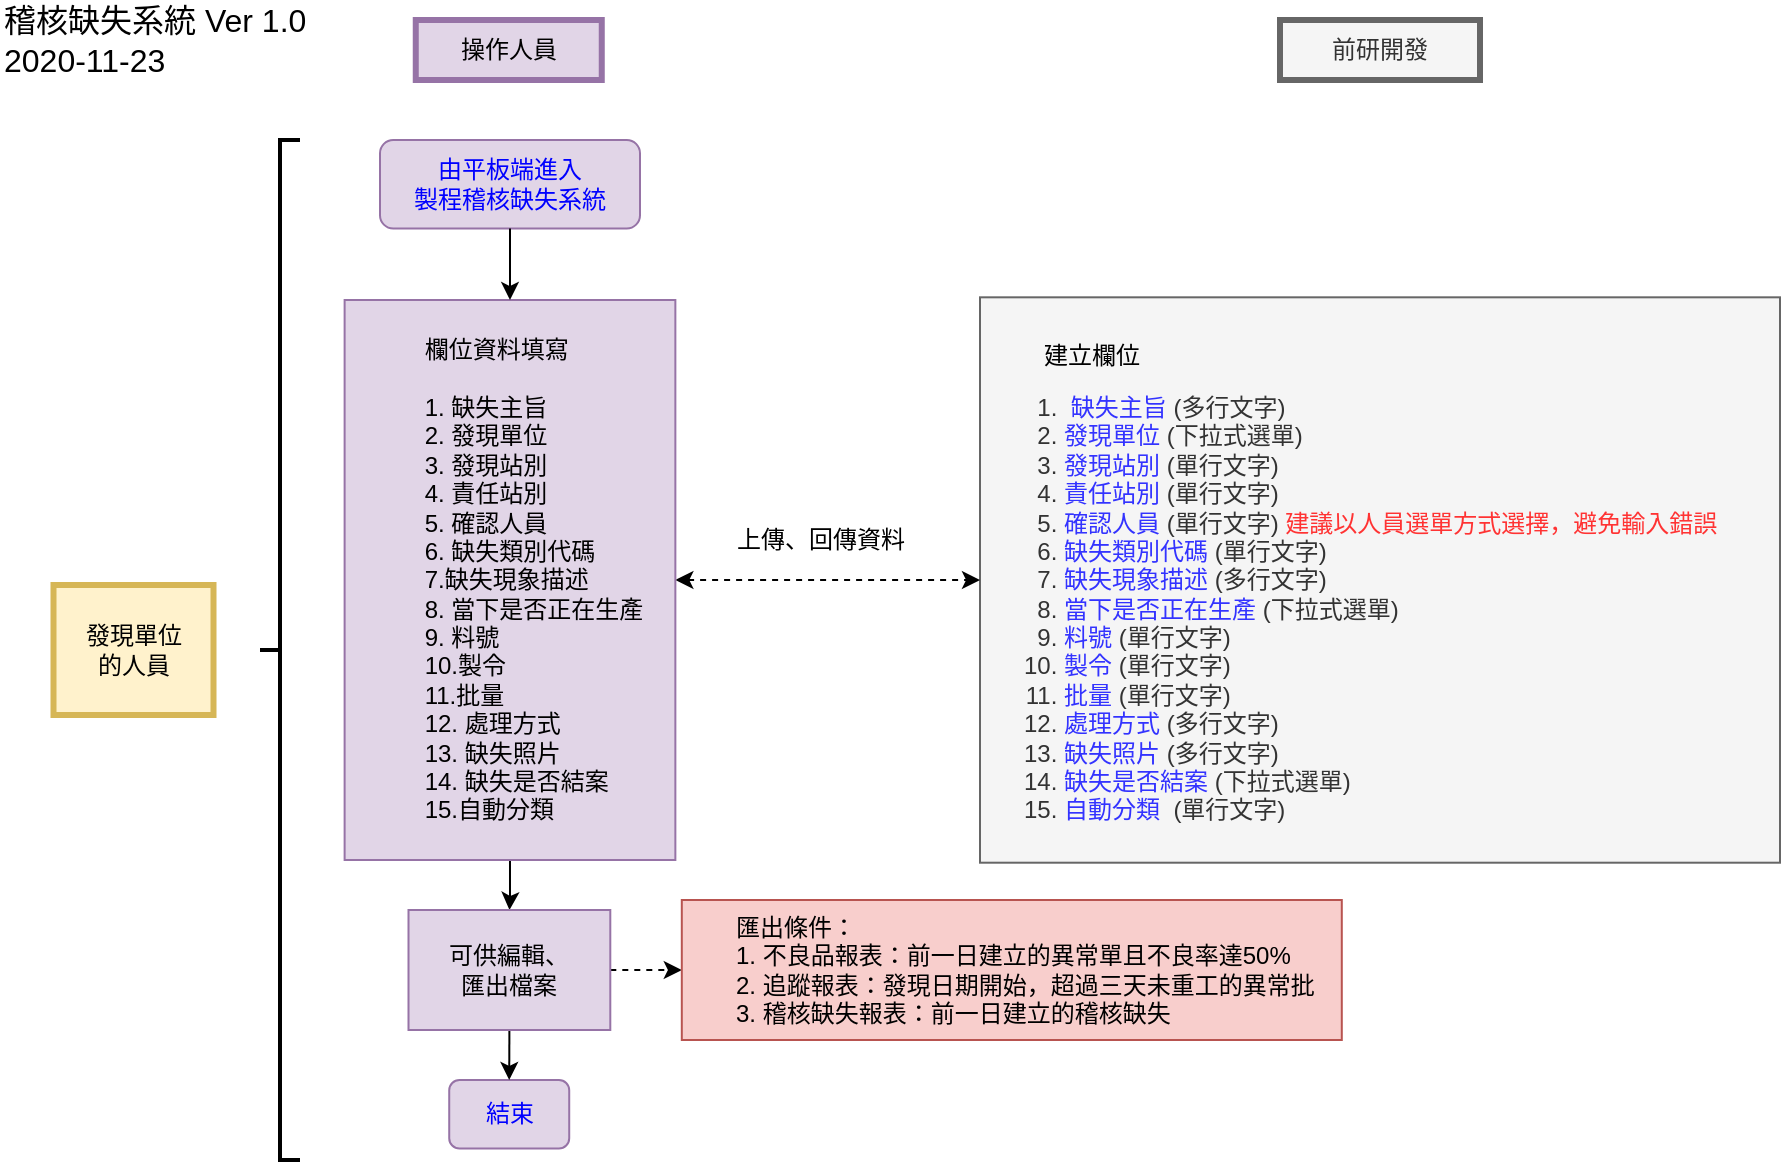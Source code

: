 <mxfile version="13.10.1" type="github">
  <diagram id="i-t6SUX_k5mnQpyT5lP1" name="Page-1">
    <mxGraphModel dx="2828" dy="1410" grid="1" gridSize="10" guides="1" tooltips="1" connect="1" arrows="1" fold="1" page="1" pageScale="1" pageWidth="827" pageHeight="1169" math="0" shadow="0">
      <root>
        <mxCell id="0" />
        <mxCell id="1" parent="0" />
        <mxCell id="q7pfzRahwFJ0-le26uqx-1" value="前研開發" style="text;html=1;strokeColor=#666666;fillColor=#f5f5f5;align=center;verticalAlign=middle;whiteSpace=wrap;rounded=0;strokeWidth=3;fontColor=#333333;" parent="1" vertex="1">
          <mxGeometry x="680" y="50.0" width="100" height="30" as="geometry" />
        </mxCell>
        <mxCell id="q7pfzRahwFJ0-le26uqx-2" value="&lt;span lang=&quot;EN-US&quot; style=&quot;font-size: 16px&quot;&gt;&lt;span class=&quot;926482506-07022020&quot; style=&quot;font-size: 16px&quot;&gt;稽核缺失系統&amp;nbsp;&lt;/span&gt;&lt;/span&gt;Ver 1.0&lt;br style=&quot;font-size: 16px&quot;&gt;2020-11-23" style="text;html=1;align=left;verticalAlign=middle;resizable=0;points=[];autosize=1;fontSize=16;" parent="1" vertex="1">
          <mxGeometry x="40" y="40" width="170" height="40" as="geometry" />
        </mxCell>
        <mxCell id="q7pfzRahwFJ0-le26uqx-3" value="操作人員" style="rounded=0;whiteSpace=wrap;html=1;align=center;labelBorderColor=none;fillColor=#e1d5e7;strokeColor=#9673a6;strokeWidth=3;" parent="1" vertex="1">
          <mxGeometry x="247.88" y="50.0" width="93" height="30" as="geometry" />
        </mxCell>
        <mxCell id="q7pfzRahwFJ0-le26uqx-4" value="上傳、回傳資料" style="text;html=1;align=center;verticalAlign=middle;resizable=0;points=[];autosize=1;fontColor=#000000;" parent="1" vertex="1">
          <mxGeometry x="400" y="300" width="100" height="20" as="geometry" />
        </mxCell>
        <mxCell id="q7pfzRahwFJ0-le26uqx-5" value="發現單位&lt;br&gt;的人員" style="text;html=1;strokeColor=#d6b656;fillColor=#fff2cc;align=center;verticalAlign=middle;whiteSpace=wrap;rounded=0;strokeWidth=3;" parent="1" vertex="1">
          <mxGeometry x="66.75" y="332.5" width="80" height="65" as="geometry" />
        </mxCell>
        <mxCell id="q7pfzRahwFJ0-le26uqx-8" value="&lt;font color=&quot;#0000ff&quot;&gt;由平板端進入&lt;br&gt;製程稽核缺失系統&lt;/font&gt;" style="rounded=1;whiteSpace=wrap;html=1;strokeColor=#9673a6;strokeWidth=1;align=center;fillColor=#e1d5e7;" parent="1" vertex="1">
          <mxGeometry x="230" y="110" width="130" height="44.26" as="geometry" />
        </mxCell>
        <mxCell id="q7pfzRahwFJ0-le26uqx-10" value="&lt;div&gt;&lt;span style=&quot;color: rgb(0 , 0 , 0)&quot;&gt;&amp;nbsp; &amp;nbsp; &amp;nbsp; &amp;nbsp;&amp;nbsp;&lt;/span&gt;&lt;/div&gt;&lt;div&gt;&lt;span style=&quot;color: rgb(0 , 0 , 0)&quot;&gt;&amp;nbsp; &amp;nbsp; &amp;nbsp; &amp;nbsp; &amp;nbsp;建立欄位&lt;/span&gt;&lt;font color=&quot;#3333ff&quot;&gt;&lt;br&gt;&lt;/font&gt;&lt;/div&gt;&lt;ol&gt;&lt;li&gt;&lt;div&gt;&lt;span style=&quot;color: rgb(0 , 0 , 0)&quot;&gt;&amp;nbsp;&lt;/span&gt;&lt;font color=&quot;#3333ff&quot;&gt;缺失主旨&lt;/font&gt;&lt;font color=&quot;#000000&quot;&gt;&amp;nbsp;&lt;/font&gt;&lt;span style=&quot;color: rgb(51 , 51 , 51)&quot;&gt;(多行文字)&lt;/span&gt;&lt;/div&gt;&lt;/li&gt;&lt;li&gt;&lt;div&gt;&lt;font color=&quot;#3333ff&quot;&gt;發現單位&amp;nbsp;&lt;/font&gt;&lt;span&gt;(下拉式選單)&amp;nbsp;&lt;/span&gt;&lt;/div&gt;&lt;/li&gt;&lt;li&gt;&lt;div&gt;&lt;font color=&quot;#3333ff&quot;&gt;發現站別&amp;nbsp;&lt;/font&gt;&lt;span&gt;(單行文字)&amp;nbsp;&lt;/span&gt;&lt;/div&gt;&lt;/li&gt;&lt;li&gt;&lt;div&gt;&lt;font color=&quot;#3333ff&quot;&gt;責任站別&amp;nbsp;&lt;/font&gt;&lt;span&gt;(單行文字)&amp;nbsp;&lt;/span&gt;&lt;br&gt;&lt;/div&gt;&lt;/li&gt;&lt;li&gt;&lt;div&gt;&lt;font color=&quot;#3333ff&quot;&gt;確認人員&amp;nbsp;&lt;/font&gt;&lt;span&gt;(單行文字)&amp;nbsp;&lt;/span&gt;&lt;span&gt;&lt;font color=&quot;#ff3333&quot;&gt;建議以人員選單方式選擇，避免輸入錯誤&lt;/font&gt;&lt;/span&gt;&lt;/div&gt;&lt;/li&gt;&lt;li&gt;&lt;div&gt;&lt;font color=&quot;#3333ff&quot;&gt;缺失類別代碼&amp;nbsp;&lt;/font&gt;&lt;span&gt;(單行文字)&amp;nbsp;&lt;/span&gt;&lt;/div&gt;&lt;/li&gt;&lt;li&gt;&lt;div&gt;&lt;font color=&quot;#3333ff&quot;&gt;缺失現象描述&amp;nbsp;&lt;/font&gt;&lt;span&gt;(多行文字)&lt;/span&gt;&lt;/div&gt;&lt;/li&gt;&lt;li&gt;&lt;div&gt;&lt;font color=&quot;#3333ff&quot;&gt;當下是否正在生產&amp;nbsp;&lt;/font&gt;&lt;span&gt;(下拉式選單)&amp;nbsp;&lt;/span&gt;&lt;/div&gt;&lt;/li&gt;&lt;li&gt;&lt;div&gt;&lt;font color=&quot;#3333ff&quot;&gt;料號&amp;nbsp;&lt;/font&gt;&lt;span&gt;(單行文字)&amp;nbsp;&lt;/span&gt;&lt;br&gt;&lt;/div&gt;&lt;/li&gt;&lt;li&gt;&lt;div&gt;&lt;font color=&quot;#3333ff&quot;&gt;製令&amp;nbsp;&lt;/font&gt;&lt;span&gt;(單行文字)&amp;nbsp;&lt;/span&gt;&lt;br&gt;&lt;/div&gt;&lt;/li&gt;&lt;li&gt;&lt;div&gt;&lt;font color=&quot;#3333ff&quot;&gt;批量&amp;nbsp;&lt;/font&gt;&lt;span&gt;(單行文字)&amp;nbsp;&lt;/span&gt;&lt;br&gt;&lt;/div&gt;&lt;/li&gt;&lt;li&gt;&lt;div&gt;&lt;font color=&quot;#3333ff&quot;&gt;處理方式&amp;nbsp;&lt;/font&gt;&lt;span&gt;(多行文字)&lt;/span&gt;&lt;br&gt;&lt;/div&gt;&lt;/li&gt;&lt;li&gt;&lt;div&gt;&lt;font color=&quot;#3333ff&quot;&gt;缺失照片&amp;nbsp;&lt;/font&gt;&lt;span&gt;(多行文字)&lt;/span&gt;&lt;/div&gt;&lt;/li&gt;&lt;li&gt;&lt;div&gt;&lt;font color=&quot;#3333ff&quot;&gt;缺失是否結案&amp;nbsp;&lt;/font&gt;&lt;span&gt;(下拉式選單)&lt;/span&gt;&lt;br&gt;&lt;/div&gt;&lt;/li&gt;&lt;li&gt;&lt;div&gt;&lt;font color=&quot;#3333ff&quot;&gt;自動分類&amp;nbsp;&lt;/font&gt;&lt;font color=&quot;#3333ff&quot;&gt;&amp;nbsp;&lt;/font&gt;&lt;span&gt;(單行文字)&amp;nbsp;&lt;/span&gt;&lt;br&gt;&lt;/div&gt;&lt;/li&gt;&lt;/ol&gt;" style="rounded=0;whiteSpace=wrap;html=1;strokeColor=#666666;strokeWidth=1;fontSize=12;align=left;fillColor=#f5f5f5;fontColor=#333333;" parent="1" vertex="1">
          <mxGeometry x="530" y="188.66" width="400" height="282.69" as="geometry" />
        </mxCell>
        <mxCell id="q7pfzRahwFJ0-le26uqx-51" style="edgeStyle=orthogonalEdgeStyle;rounded=0;orthogonalLoop=1;jettySize=auto;html=1;exitX=0.5;exitY=1;exitDx=0;exitDy=0;" parent="1" source="q7pfzRahwFJ0-le26uqx-14" target="q7pfzRahwFJ0-le26uqx-50" edge="1">
          <mxGeometry relative="1" as="geometry" />
        </mxCell>
        <mxCell id="kSdmrQnlJpH2w1d-svJI-1" style="edgeStyle=orthogonalEdgeStyle;rounded=0;orthogonalLoop=1;jettySize=auto;html=1;exitX=1;exitY=0.5;exitDx=0;exitDy=0;entryX=0;entryY=0.5;entryDx=0;entryDy=0;dashed=1;startArrow=classic;startFill=1;" edge="1" parent="1" source="q7pfzRahwFJ0-le26uqx-14" target="q7pfzRahwFJ0-le26uqx-10">
          <mxGeometry relative="1" as="geometry" />
        </mxCell>
        <mxCell id="q7pfzRahwFJ0-le26uqx-14" value="&lt;blockquote style=&quot;margin: 0 0 0 40px ; border: none ; padding: 0px&quot;&gt;&lt;div style=&quot;text-align: left&quot;&gt;&lt;span&gt;欄位資料填寫&lt;/span&gt;&lt;/div&gt;&lt;div style=&quot;text-align: left&quot;&gt;&lt;span&gt;&lt;br&gt;&lt;/span&gt;&lt;/div&gt;&lt;div style=&quot;text-align: left&quot;&gt;&lt;span&gt;1. 缺失主旨&lt;/span&gt;&lt;/div&gt;&lt;div style=&quot;text-align: left&quot;&gt;&lt;span&gt;2. 發現單位&lt;/span&gt;&lt;/div&gt;&lt;div style=&quot;text-align: left&quot;&gt;&lt;span&gt;3. 發現站別&lt;/span&gt;&lt;/div&gt;&lt;div style=&quot;text-align: left&quot;&gt;&lt;span&gt;4. 責任站別&lt;/span&gt;&lt;/div&gt;&lt;div style=&quot;text-align: left&quot;&gt;&lt;span&gt;5. 確認人員&lt;/span&gt;&lt;/div&gt;&lt;div style=&quot;text-align: left&quot;&gt;&lt;span&gt;6. 缺失類別代碼&lt;/span&gt;&lt;/div&gt;&lt;div style=&quot;text-align: left&quot;&gt;&lt;span&gt;7.缺失現象描述&lt;/span&gt;&lt;/div&gt;&lt;div style=&quot;text-align: left&quot;&gt;8. 當下是否正在生產&lt;/div&gt;&lt;div style=&quot;text-align: left&quot;&gt;9. 料號&lt;/div&gt;&lt;div style=&quot;text-align: left&quot;&gt;10.製令&lt;/div&gt;&lt;div style=&quot;text-align: left&quot;&gt;11.批量&lt;/div&gt;&lt;div style=&quot;text-align: left&quot;&gt;12. 處理方式&lt;/div&gt;&lt;div style=&quot;text-align: left&quot;&gt;13. 缺失照片&lt;/div&gt;&lt;div style=&quot;text-align: left&quot;&gt;14. 缺失是否結案&lt;/div&gt;&lt;div style=&quot;text-align: left&quot;&gt;15.自動分類&lt;/div&gt;&lt;/blockquote&gt;" style="rounded=0;whiteSpace=wrap;html=1;align=center;labelBorderColor=none;fillColor=#e1d5e7;strokeColor=#9673a6;spacingLeft=-15;" parent="1" vertex="1">
          <mxGeometry x="212.31" y="190" width="165.37" height="280" as="geometry" />
        </mxCell>
        <mxCell id="q7pfzRahwFJ0-le26uqx-16" style="edgeStyle=orthogonalEdgeStyle;rounded=0;orthogonalLoop=1;jettySize=auto;html=1;exitX=0.5;exitY=1;exitDx=0;exitDy=0;entryX=0.5;entryY=0;entryDx=0;entryDy=0;" parent="1" source="q7pfzRahwFJ0-le26uqx-8" target="q7pfzRahwFJ0-le26uqx-14" edge="1">
          <mxGeometry relative="1" as="geometry">
            <mxPoint x="294.26" y="194.26" as="sourcePoint" />
            <mxPoint x="294.25" y="207" as="targetPoint" />
          </mxGeometry>
        </mxCell>
        <mxCell id="q7pfzRahwFJ0-le26uqx-17" value="" style="strokeWidth=2;html=1;shape=mxgraph.flowchart.annotation_2;align=left;labelPosition=right;pointerEvents=1;" parent="1" vertex="1">
          <mxGeometry x="170" y="110" width="20" height="510" as="geometry" />
        </mxCell>
        <mxCell id="q7pfzRahwFJ0-le26uqx-33" style="edgeStyle=orthogonalEdgeStyle;rounded=0;orthogonalLoop=1;jettySize=auto;html=1;exitX=1;exitY=0.5;exitDx=0;exitDy=0;entryX=0;entryY=0.5;entryDx=0;entryDy=0;dashed=1;" parent="1" source="q7pfzRahwFJ0-le26uqx-50" target="q7pfzRahwFJ0-le26uqx-35" edge="1">
          <mxGeometry relative="1" as="geometry">
            <mxPoint x="356.76" y="519.005" as="sourcePoint" />
            <mxPoint x="383.79" y="533.49" as="targetPoint" />
          </mxGeometry>
        </mxCell>
        <mxCell id="q7pfzRahwFJ0-le26uqx-35" value="&lt;blockquote style=&quot;margin: 0 0 0 40px ; border: none ; padding: 0px&quot;&gt;&lt;div&gt;匯出條件：&lt;/div&gt;&lt;div&gt;&lt;span lang=&quot;EN-US&quot; style=&quot;text-indent: 24pt ; font-family: , sans-serif&quot;&gt;1.&amp;nbsp;&lt;/span&gt;&lt;span style=&quot;text-indent: 24pt ; font-family: , sans-serif&quot;&gt;不良品報表：前一日建立的異常單且不良率達&lt;span lang=&quot;EN-US&quot;&gt;50%&lt;/span&gt;&lt;/span&gt;&lt;/div&gt;&lt;div&gt;&lt;span lang=&quot;EN-US&quot; style=&quot;text-indent: 24pt ; font-family: , sans-serif&quot;&gt;2.&amp;nbsp;&lt;/span&gt;&lt;span style=&quot;text-indent: 24pt ; font-family: , sans-serif&quot;&gt;追蹤報表：發現日期開始，超過三天未重工的異常批&lt;/span&gt;&lt;/div&gt;&lt;div&gt;&lt;span lang=&quot;EN-US&quot; style=&quot;text-indent: 24pt ; font-family: , sans-serif&quot;&gt;3.&amp;nbsp;&lt;/span&gt;&lt;span style=&quot;text-indent: 24pt ; font-family: , sans-serif&quot;&gt;稽核缺失報表：前一日建立的稽核缺失&lt;/span&gt;&lt;/div&gt;&lt;/blockquote&gt;" style="rounded=0;whiteSpace=wrap;html=1;align=left;labelBorderColor=none;fillColor=#f8cecc;strokeColor=#b85450;spacingLeft=-15;" parent="1" vertex="1">
          <mxGeometry x="380.9" y="490" width="330" height="70" as="geometry" />
        </mxCell>
        <mxCell id="q7pfzRahwFJ0-le26uqx-36" value="&lt;font color=&quot;#0000ff&quot;&gt;結束&lt;/font&gt;" style="rounded=1;whiteSpace=wrap;html=1;strokeColor=#9673a6;strokeWidth=1;align=center;fillColor=#e1d5e7;" parent="1" vertex="1">
          <mxGeometry x="264.61" y="580.0" width="60" height="34.26" as="geometry" />
        </mxCell>
        <mxCell id="q7pfzRahwFJ0-le26uqx-37" style="edgeStyle=orthogonalEdgeStyle;rounded=0;orthogonalLoop=1;jettySize=auto;html=1;exitX=0.5;exitY=1;exitDx=0;exitDy=0;entryX=0.5;entryY=0;entryDx=0;entryDy=0;startArrow=none;startFill=0;endArrow=classic;endFill=1;fontSize=21;" parent="1" source="q7pfzRahwFJ0-le26uqx-50" target="q7pfzRahwFJ0-le26uqx-36" edge="1">
          <mxGeometry relative="1" as="geometry">
            <mxPoint x="294.38" y="931.54" as="targetPoint" />
            <mxPoint x="294.6" y="710.0" as="sourcePoint" />
          </mxGeometry>
        </mxCell>
        <mxCell id="q7pfzRahwFJ0-le26uqx-50" value="可供編輯、&lt;br&gt;匯出檔案" style="rounded=0;whiteSpace=wrap;html=1;align=center;fillColor=#e1d5e7;strokeColor=#9673a6;" parent="1" vertex="1">
          <mxGeometry x="244.25" y="495" width="100.9" height="60" as="geometry" />
        </mxCell>
      </root>
    </mxGraphModel>
  </diagram>
</mxfile>
